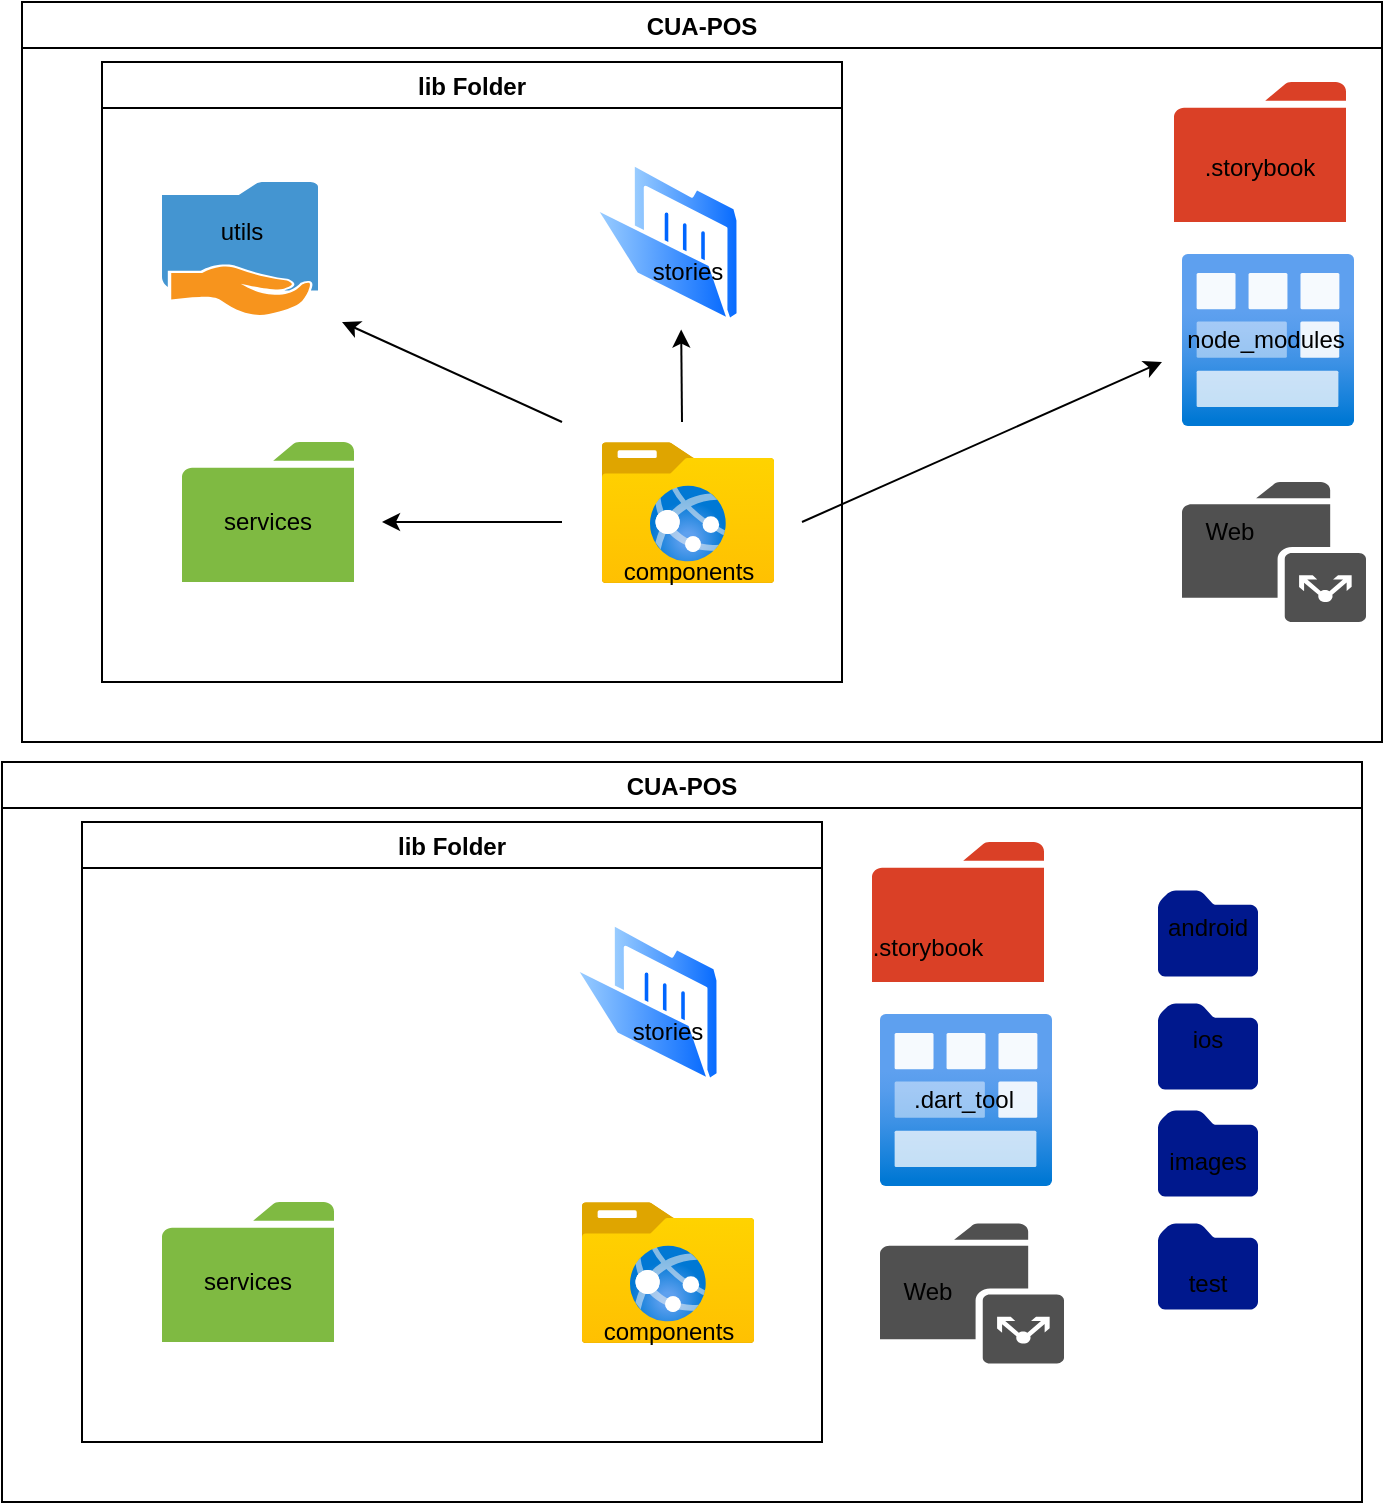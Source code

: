 <mxfile version="15.2.9" type="github">
  <diagram id="DyeA0R5ESNiD44GaK_AN" name="Page-1">
    <mxGraphModel dx="1038" dy="579" grid="1" gridSize="10" guides="1" tooltips="1" connect="1" arrows="1" fold="1" page="1" pageScale="1" pageWidth="827" pageHeight="1169" math="0" shadow="0">
      <root>
        <mxCell id="0" />
        <mxCell id="1" parent="0" />
        <mxCell id="xJInYHNCrXJ5tW3enrJM-37" value="CUA-POS" style="swimlane;" parent="1" vertex="1">
          <mxGeometry x="30" y="120" width="680" height="370" as="geometry" />
        </mxCell>
        <mxCell id="xJInYHNCrXJ5tW3enrJM-45" value="" style="pointerEvents=1;shadow=0;dashed=0;html=1;strokeColor=none;fillColor=#505050;labelPosition=center;verticalLabelPosition=bottom;verticalAlign=top;outlineConnect=0;align=center;shape=mxgraph.office.concepts.folder_public;" parent="xJInYHNCrXJ5tW3enrJM-37" vertex="1">
          <mxGeometry x="580" y="240" width="92" height="70" as="geometry" />
        </mxCell>
        <mxCell id="xJInYHNCrXJ5tW3enrJM-46" value="" style="aspect=fixed;html=1;points=[];align=center;image;fontSize=12;image=img/lib/azure2/general/Module.svg;" parent="xJInYHNCrXJ5tW3enrJM-37" vertex="1">
          <mxGeometry x="580" y="126" width="86" height="86" as="geometry" />
        </mxCell>
        <mxCell id="xJInYHNCrXJ5tW3enrJM-48" value="node_modules&lt;br&gt;" style="text;html=1;strokeColor=none;fillColor=none;align=center;verticalAlign=middle;whiteSpace=wrap;rounded=0;" parent="xJInYHNCrXJ5tW3enrJM-37" vertex="1">
          <mxGeometry x="602" y="159" width="40" height="20" as="geometry" />
        </mxCell>
        <mxCell id="xJInYHNCrXJ5tW3enrJM-49" value="Web" style="text;html=1;strokeColor=none;fillColor=none;align=center;verticalAlign=middle;whiteSpace=wrap;rounded=0;" parent="xJInYHNCrXJ5tW3enrJM-37" vertex="1">
          <mxGeometry x="584" y="255" width="40" height="20" as="geometry" />
        </mxCell>
        <mxCell id="xJInYHNCrXJ5tW3enrJM-53" value="lib Folder" style="swimlane;" parent="xJInYHNCrXJ5tW3enrJM-37" vertex="1">
          <mxGeometry x="40" y="30" width="370" height="310" as="geometry" />
        </mxCell>
        <mxCell id="xJInYHNCrXJ5tW3enrJM-54" value="" style="aspect=fixed;html=1;points=[];align=center;image;fontSize=12;image=img/lib/azure2/general/Folder_Website.svg;" parent="xJInYHNCrXJ5tW3enrJM-53" vertex="1">
          <mxGeometry x="250" y="190" width="86" height="70.82" as="geometry" />
        </mxCell>
        <mxCell id="xJInYHNCrXJ5tW3enrJM-55" value="" style="aspect=fixed;perimeter=ellipsePerimeter;html=1;align=center;shadow=0;dashed=0;spacingTop=3;image;image=img/lib/active_directory/folder_open.svg;" parent="xJInYHNCrXJ5tW3enrJM-53" vertex="1">
          <mxGeometry x="245.5" y="50" width="73.6" height="80" as="geometry" />
        </mxCell>
        <mxCell id="xJInYHNCrXJ5tW3enrJM-56" value="" style="pointerEvents=1;shadow=0;dashed=0;html=1;strokeColor=none;labelPosition=center;verticalLabelPosition=bottom;verticalAlign=top;outlineConnect=0;align=center;shape=mxgraph.office.concepts.folder;fillColor=#7FBA42;" parent="xJInYHNCrXJ5tW3enrJM-53" vertex="1">
          <mxGeometry x="40" y="190" width="86" height="70" as="geometry" />
        </mxCell>
        <mxCell id="xJInYHNCrXJ5tW3enrJM-61" value="stories&lt;br&gt;" style="text;html=1;strokeColor=none;fillColor=none;align=center;verticalAlign=middle;whiteSpace=wrap;rounded=0;" parent="xJInYHNCrXJ5tW3enrJM-53" vertex="1">
          <mxGeometry x="270.25" y="95" width="45.5" height="20" as="geometry" />
        </mxCell>
        <mxCell id="xJInYHNCrXJ5tW3enrJM-68" value="components" style="text;html=1;strokeColor=none;fillColor=none;align=center;verticalAlign=middle;whiteSpace=wrap;rounded=0;" parent="xJInYHNCrXJ5tW3enrJM-53" vertex="1">
          <mxGeometry x="257.5" y="240" width="71" height="30" as="geometry" />
        </mxCell>
        <mxCell id="xJInYHNCrXJ5tW3enrJM-69" value="services" style="text;html=1;strokeColor=none;fillColor=none;align=center;verticalAlign=middle;whiteSpace=wrap;rounded=0;" parent="xJInYHNCrXJ5tW3enrJM-53" vertex="1">
          <mxGeometry x="63" y="220" width="40" height="20" as="geometry" />
        </mxCell>
        <mxCell id="xJInYHNCrXJ5tW3enrJM-63" value="" style="pointerEvents=1;shadow=0;dashed=0;html=1;strokeColor=none;labelPosition=center;verticalLabelPosition=bottom;verticalAlign=top;outlineConnect=0;align=center;shape=mxgraph.office.concepts.folder;fillColor=#DA4026;" parent="xJInYHNCrXJ5tW3enrJM-37" vertex="1">
          <mxGeometry x="576" y="40" width="86" height="70" as="geometry" />
        </mxCell>
        <mxCell id="xJInYHNCrXJ5tW3enrJM-64" value=".storybook" style="text;html=1;strokeColor=none;fillColor=none;align=center;verticalAlign=middle;whiteSpace=wrap;rounded=0;" parent="xJInYHNCrXJ5tW3enrJM-37" vertex="1">
          <mxGeometry x="576" y="70" width="86" height="25" as="geometry" />
        </mxCell>
        <mxCell id="xJInYHNCrXJ5tW3enrJM-66" value="" style="shadow=0;dashed=0;html=1;strokeColor=none;fillColor=#4495D1;labelPosition=center;verticalLabelPosition=bottom;verticalAlign=top;align=center;outlineConnect=0;shape=mxgraph.veeam.shared_folder;" parent="1" vertex="1">
          <mxGeometry x="100" y="210" width="78" height="67" as="geometry" />
        </mxCell>
        <mxCell id="xJInYHNCrXJ5tW3enrJM-67" value="utils" style="text;html=1;strokeColor=none;fillColor=none;align=center;verticalAlign=middle;whiteSpace=wrap;rounded=0;" parent="1" vertex="1">
          <mxGeometry x="120" y="225" width="40" height="20" as="geometry" />
        </mxCell>
        <mxCell id="xJInYHNCrXJ5tW3enrJM-70" value="" style="endArrow=classic;html=1;" parent="1" edge="1">
          <mxGeometry width="50" height="50" relative="1" as="geometry">
            <mxPoint x="420" y="380" as="sourcePoint" />
            <mxPoint x="600" y="300" as="targetPoint" />
          </mxGeometry>
        </mxCell>
        <mxCell id="xJInYHNCrXJ5tW3enrJM-71" value="" style="endArrow=classic;html=1;" parent="1" edge="1">
          <mxGeometry width="50" height="50" relative="1" as="geometry">
            <mxPoint x="300" y="380" as="sourcePoint" />
            <mxPoint x="210" y="380" as="targetPoint" />
          </mxGeometry>
        </mxCell>
        <mxCell id="xJInYHNCrXJ5tW3enrJM-72" value="" style="endArrow=classic;html=1;entryX=0.599;entryY=1.047;entryDx=0;entryDy=0;entryPerimeter=0;" parent="1" target="xJInYHNCrXJ5tW3enrJM-55" edge="1">
          <mxGeometry width="50" height="50" relative="1" as="geometry">
            <mxPoint x="360" y="330" as="sourcePoint" />
            <mxPoint x="440" y="310" as="targetPoint" />
          </mxGeometry>
        </mxCell>
        <mxCell id="xJInYHNCrXJ5tW3enrJM-73" value="" style="endArrow=classic;html=1;" parent="1" edge="1">
          <mxGeometry width="50" height="50" relative="1" as="geometry">
            <mxPoint x="300" y="330" as="sourcePoint" />
            <mxPoint x="190" y="280" as="targetPoint" />
          </mxGeometry>
        </mxCell>
        <mxCell id="uB6rvjcDTFnmyKAKuDYr-1" value="CUA-POS" style="swimlane;" vertex="1" parent="1">
          <mxGeometry x="20" y="500" width="680" height="370" as="geometry" />
        </mxCell>
        <mxCell id="uB6rvjcDTFnmyKAKuDYr-2" value="" style="pointerEvents=1;shadow=0;dashed=0;html=1;strokeColor=none;fillColor=#505050;labelPosition=center;verticalLabelPosition=bottom;verticalAlign=top;outlineConnect=0;align=center;shape=mxgraph.office.concepts.folder_public;" vertex="1" parent="uB6rvjcDTFnmyKAKuDYr-1">
          <mxGeometry x="439" y="230.75" width="92" height="70" as="geometry" />
        </mxCell>
        <mxCell id="uB6rvjcDTFnmyKAKuDYr-3" value="" style="aspect=fixed;html=1;points=[];align=center;image;fontSize=12;image=img/lib/azure2/general/Module.svg;" vertex="1" parent="uB6rvjcDTFnmyKAKuDYr-1">
          <mxGeometry x="439" y="126" width="86" height="86" as="geometry" />
        </mxCell>
        <mxCell id="uB6rvjcDTFnmyKAKuDYr-4" value=".dart_tool" style="text;html=1;strokeColor=none;fillColor=none;align=center;verticalAlign=middle;whiteSpace=wrap;rounded=0;" vertex="1" parent="uB6rvjcDTFnmyKAKuDYr-1">
          <mxGeometry x="461" y="159" width="40" height="20" as="geometry" />
        </mxCell>
        <mxCell id="uB6rvjcDTFnmyKAKuDYr-5" value="Web" style="text;html=1;strokeColor=none;fillColor=none;align=center;verticalAlign=middle;whiteSpace=wrap;rounded=0;" vertex="1" parent="uB6rvjcDTFnmyKAKuDYr-1">
          <mxGeometry x="443" y="255" width="40" height="20" as="geometry" />
        </mxCell>
        <mxCell id="uB6rvjcDTFnmyKAKuDYr-6" value="lib Folder" style="swimlane;" vertex="1" parent="uB6rvjcDTFnmyKAKuDYr-1">
          <mxGeometry x="40" y="30" width="370" height="310" as="geometry" />
        </mxCell>
        <mxCell id="uB6rvjcDTFnmyKAKuDYr-7" value="" style="aspect=fixed;html=1;points=[];align=center;image;fontSize=12;image=img/lib/azure2/general/Folder_Website.svg;" vertex="1" parent="uB6rvjcDTFnmyKAKuDYr-6">
          <mxGeometry x="250" y="190" width="86" height="70.82" as="geometry" />
        </mxCell>
        <mxCell id="uB6rvjcDTFnmyKAKuDYr-8" value="" style="aspect=fixed;perimeter=ellipsePerimeter;html=1;align=center;shadow=0;dashed=0;spacingTop=3;image;image=img/lib/active_directory/folder_open.svg;" vertex="1" parent="uB6rvjcDTFnmyKAKuDYr-6">
          <mxGeometry x="245.5" y="50" width="73.6" height="80" as="geometry" />
        </mxCell>
        <mxCell id="uB6rvjcDTFnmyKAKuDYr-9" value="" style="pointerEvents=1;shadow=0;dashed=0;html=1;strokeColor=none;labelPosition=center;verticalLabelPosition=bottom;verticalAlign=top;outlineConnect=0;align=center;shape=mxgraph.office.concepts.folder;fillColor=#7FBA42;" vertex="1" parent="uB6rvjcDTFnmyKAKuDYr-6">
          <mxGeometry x="40" y="190" width="86" height="70" as="geometry" />
        </mxCell>
        <mxCell id="uB6rvjcDTFnmyKAKuDYr-10" value="stories&lt;br&gt;" style="text;html=1;strokeColor=none;fillColor=none;align=center;verticalAlign=middle;whiteSpace=wrap;rounded=0;" vertex="1" parent="uB6rvjcDTFnmyKAKuDYr-6">
          <mxGeometry x="270.25" y="95" width="45.5" height="20" as="geometry" />
        </mxCell>
        <mxCell id="uB6rvjcDTFnmyKAKuDYr-11" value="components" style="text;html=1;strokeColor=none;fillColor=none;align=center;verticalAlign=middle;whiteSpace=wrap;rounded=0;" vertex="1" parent="uB6rvjcDTFnmyKAKuDYr-6">
          <mxGeometry x="257.5" y="240" width="71" height="30" as="geometry" />
        </mxCell>
        <mxCell id="uB6rvjcDTFnmyKAKuDYr-12" value="services" style="text;html=1;strokeColor=none;fillColor=none;align=center;verticalAlign=middle;whiteSpace=wrap;rounded=0;" vertex="1" parent="uB6rvjcDTFnmyKAKuDYr-6">
          <mxGeometry x="63" y="220" width="40" height="20" as="geometry" />
        </mxCell>
        <mxCell id="uB6rvjcDTFnmyKAKuDYr-13" value="" style="pointerEvents=1;shadow=0;dashed=0;html=1;strokeColor=none;labelPosition=center;verticalLabelPosition=bottom;verticalAlign=top;outlineConnect=0;align=center;shape=mxgraph.office.concepts.folder;fillColor=#DA4026;" vertex="1" parent="uB6rvjcDTFnmyKAKuDYr-1">
          <mxGeometry x="435" y="40" width="86" height="70" as="geometry" />
        </mxCell>
        <mxCell id="uB6rvjcDTFnmyKAKuDYr-14" value=".storybook" style="text;html=1;strokeColor=none;fillColor=none;align=center;verticalAlign=middle;whiteSpace=wrap;rounded=0;" vertex="1" parent="uB6rvjcDTFnmyKAKuDYr-1">
          <mxGeometry x="420" y="80" width="86" height="25" as="geometry" />
        </mxCell>
        <mxCell id="uB6rvjcDTFnmyKAKuDYr-15" value="" style="sketch=0;aspect=fixed;pointerEvents=1;shadow=0;dashed=0;html=1;strokeColor=none;labelPosition=center;verticalLabelPosition=bottom;verticalAlign=top;align=center;fillColor=#00188D;shape=mxgraph.mscae.enterprise.folder" vertex="1" parent="uB6rvjcDTFnmyKAKuDYr-1">
          <mxGeometry x="578" y="64.25" width="50" height="43" as="geometry" />
        </mxCell>
        <mxCell id="uB6rvjcDTFnmyKAKuDYr-16" value="" style="sketch=0;aspect=fixed;pointerEvents=1;shadow=0;dashed=0;html=1;strokeColor=none;labelPosition=center;verticalLabelPosition=bottom;verticalAlign=top;align=center;fillColor=#00188D;shape=mxgraph.mscae.enterprise.folder" vertex="1" parent="uB6rvjcDTFnmyKAKuDYr-1">
          <mxGeometry x="578" y="120.75" width="50" height="43" as="geometry" />
        </mxCell>
        <mxCell id="uB6rvjcDTFnmyKAKuDYr-17" value="" style="sketch=0;aspect=fixed;pointerEvents=1;shadow=0;dashed=0;html=1;strokeColor=none;labelPosition=center;verticalLabelPosition=bottom;verticalAlign=top;align=center;fillColor=#00188D;shape=mxgraph.mscae.enterprise.folder" vertex="1" parent="uB6rvjcDTFnmyKAKuDYr-1">
          <mxGeometry x="578" y="174.25" width="50" height="43" as="geometry" />
        </mxCell>
        <mxCell id="uB6rvjcDTFnmyKAKuDYr-18" value="" style="sketch=0;aspect=fixed;pointerEvents=1;shadow=0;dashed=0;html=1;strokeColor=none;labelPosition=center;verticalLabelPosition=bottom;verticalAlign=top;align=center;fillColor=#00188D;shape=mxgraph.mscae.enterprise.folder" vertex="1" parent="uB6rvjcDTFnmyKAKuDYr-1">
          <mxGeometry x="578" y="230.75" width="50" height="43" as="geometry" />
        </mxCell>
        <mxCell id="uB6rvjcDTFnmyKAKuDYr-26" value="images" style="text;html=1;strokeColor=none;fillColor=none;align=center;verticalAlign=middle;whiteSpace=wrap;rounded=0;" vertex="1" parent="uB6rvjcDTFnmyKAKuDYr-1">
          <mxGeometry x="583" y="189.75" width="40" height="20" as="geometry" />
        </mxCell>
        <mxCell id="uB6rvjcDTFnmyKAKuDYr-28" value="test" style="text;html=1;strokeColor=none;fillColor=none;align=center;verticalAlign=middle;whiteSpace=wrap;rounded=0;" vertex="1" parent="uB6rvjcDTFnmyKAKuDYr-1">
          <mxGeometry x="583" y="250.75" width="40" height="20" as="geometry" />
        </mxCell>
        <mxCell id="uB6rvjcDTFnmyKAKuDYr-20" value="ios" style="text;html=1;strokeColor=none;fillColor=none;align=center;verticalAlign=middle;whiteSpace=wrap;rounded=0;" vertex="1" parent="uB6rvjcDTFnmyKAKuDYr-1">
          <mxGeometry x="560" y="126.75" width="86" height="25" as="geometry" />
        </mxCell>
        <mxCell id="uB6rvjcDTFnmyKAKuDYr-19" value="android" style="text;html=1;strokeColor=none;fillColor=none;align=center;verticalAlign=middle;whiteSpace=wrap;rounded=0;" vertex="1" parent="uB6rvjcDTFnmyKAKuDYr-1">
          <mxGeometry x="560" y="70.25" width="86" height="25" as="geometry" />
        </mxCell>
      </root>
    </mxGraphModel>
  </diagram>
</mxfile>
